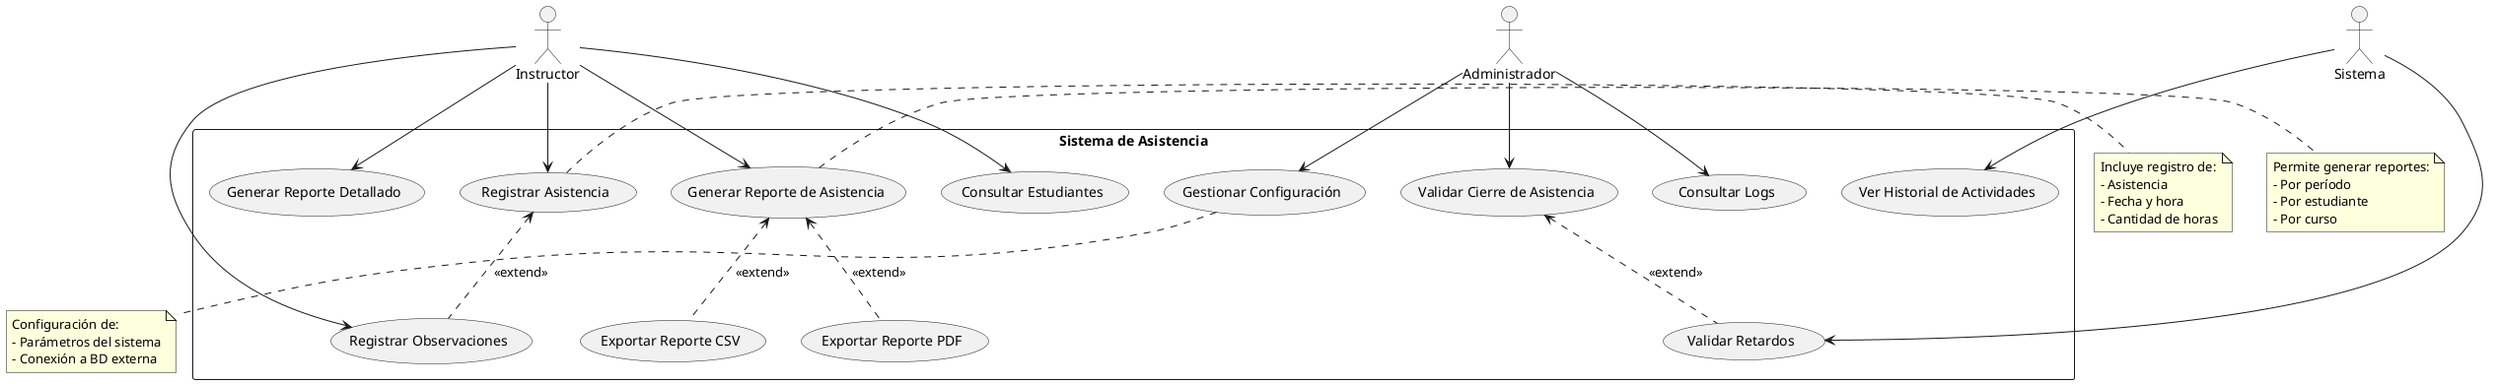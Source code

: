 @startuml "Casos de Uso - Sistema de Asistencia"

top to bottom direction

' Definición de actores
actor "Instructor" as teacher
actor "Administrador" as admin
actor "Sistema" as system

' Rectángulo para agrupar los casos de uso
rectangle "Sistema de Asistencia" {
  ' Casos de uso principales
  usecase "Registrar Asistencia" as UC1
  usecase "Consultar Estudiantes" as UC2
  usecase "Generar Reporte de Asistencia" as UC3
  usecase "Generar Reporte Detallado" as UC4
  usecase "Validar Cierre de Asistencia" as UC5
  usecase "Gestionar Configuración" as UC6
  usecase "Ver Historial de Actividades" as UC7
  usecase "Exportar Reporte CSV" as UC8
  usecase "Exportar Reporte PDF" as UC9
  usecase "Registrar Observaciones" as UC10

  ' Casos de uso extendidos
  usecase "Validar Retardos" as UC11
  usecase "Consultar Logs" as UC12
}

' Relaciones con los actores
teacher --> UC1
teacher --> UC2
teacher --> UC3
teacher --> UC4
teacher --> UC10

admin --> UC6
admin --> UC12
admin --> UC5

system --> UC11
system --> UC7

' Relaciones entre casos de uso
UC3 <.. UC8 : <<extend>>
UC3 <.. UC9 : <<extend>>
UC1 <.. UC10 : <<extend>>
UC5 <.. UC11 : <<extend>>

' Notas explicativas
note right of UC1
  Incluye registro de:
  - Asistencia
  - Fecha y hora
  - Cantidad de horas
end note

note right of UC3
  Permite generar reportes:
  - Por período
  - Por estudiante
  - Por curso
end note

note bottom of UC6
  Configuración de:
  - Parámetros del sistema
  - Conexión a BD externa
end note

@enduml